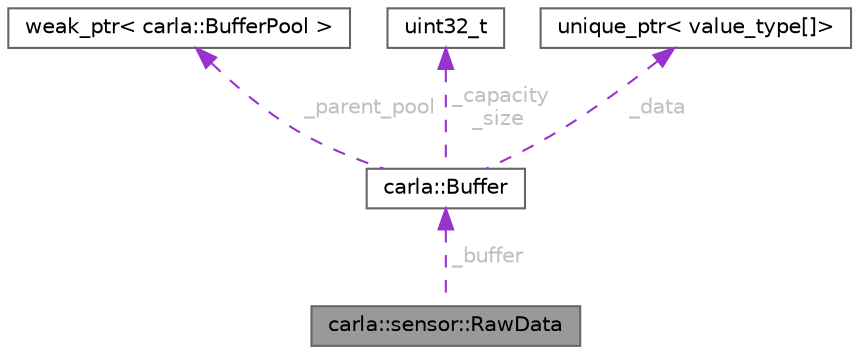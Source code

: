 digraph "carla::sensor::RawData"
{
 // INTERACTIVE_SVG=YES
 // LATEX_PDF_SIZE
  bgcolor="transparent";
  edge [fontname=Helvetica,fontsize=10,labelfontname=Helvetica,labelfontsize=10];
  node [fontname=Helvetica,fontsize=10,shape=box,height=0.2,width=0.4];
  Node1 [id="Node000001",label="carla::sensor::RawData",height=0.2,width=0.4,color="gray40", fillcolor="grey60", style="filled", fontcolor="black",tooltip="Wrapper around the raw data generated by a sensor plus some useful meta-information."];
  Node2 -> Node1 [id="edge1_Node000001_Node000002",dir="back",color="darkorchid3",style="dashed",tooltip=" ",label=" _buffer",fontcolor="grey" ];
  Node2 [id="Node000002",label="carla::Buffer",height=0.2,width=0.4,color="gray40", fillcolor="white", style="filled",URL="$d0/d0a/classcarla_1_1Buffer.html",tooltip="一块原始数据。 请注意，如果需要更多容量，则会分配一个新的内存块，并 删除旧的内存块。这意味着默认情况下，缓冲区只能增长。要释放内存，使用 clear 或 pop。"];
  Node3 -> Node2 [id="edge2_Node000002_Node000003",dir="back",color="darkorchid3",style="dashed",tooltip=" ",label=" _parent_pool",fontcolor="grey" ];
  Node3 [id="Node000003",label="weak_ptr\< carla::BufferPool \>",height=0.2,width=0.4,color="gray40", fillcolor="white", style="filled",tooltip=" "];
  Node4 -> Node2 [id="edge3_Node000002_Node000004",dir="back",color="darkorchid3",style="dashed",tooltip=" ",label=" _capacity\n_size",fontcolor="grey" ];
  Node4 [id="Node000004",label="uint32_t",height=0.2,width=0.4,color="gray40", fillcolor="white", style="filled",tooltip=" "];
  Node5 -> Node2 [id="edge4_Node000002_Node000005",dir="back",color="darkorchid3",style="dashed",tooltip=" ",label=" _data",fontcolor="grey" ];
  Node5 [id="Node000005",label="unique_ptr\< value_type[]\>",height=0.2,width=0.4,color="gray40", fillcolor="white", style="filled",tooltip=" "];
}
